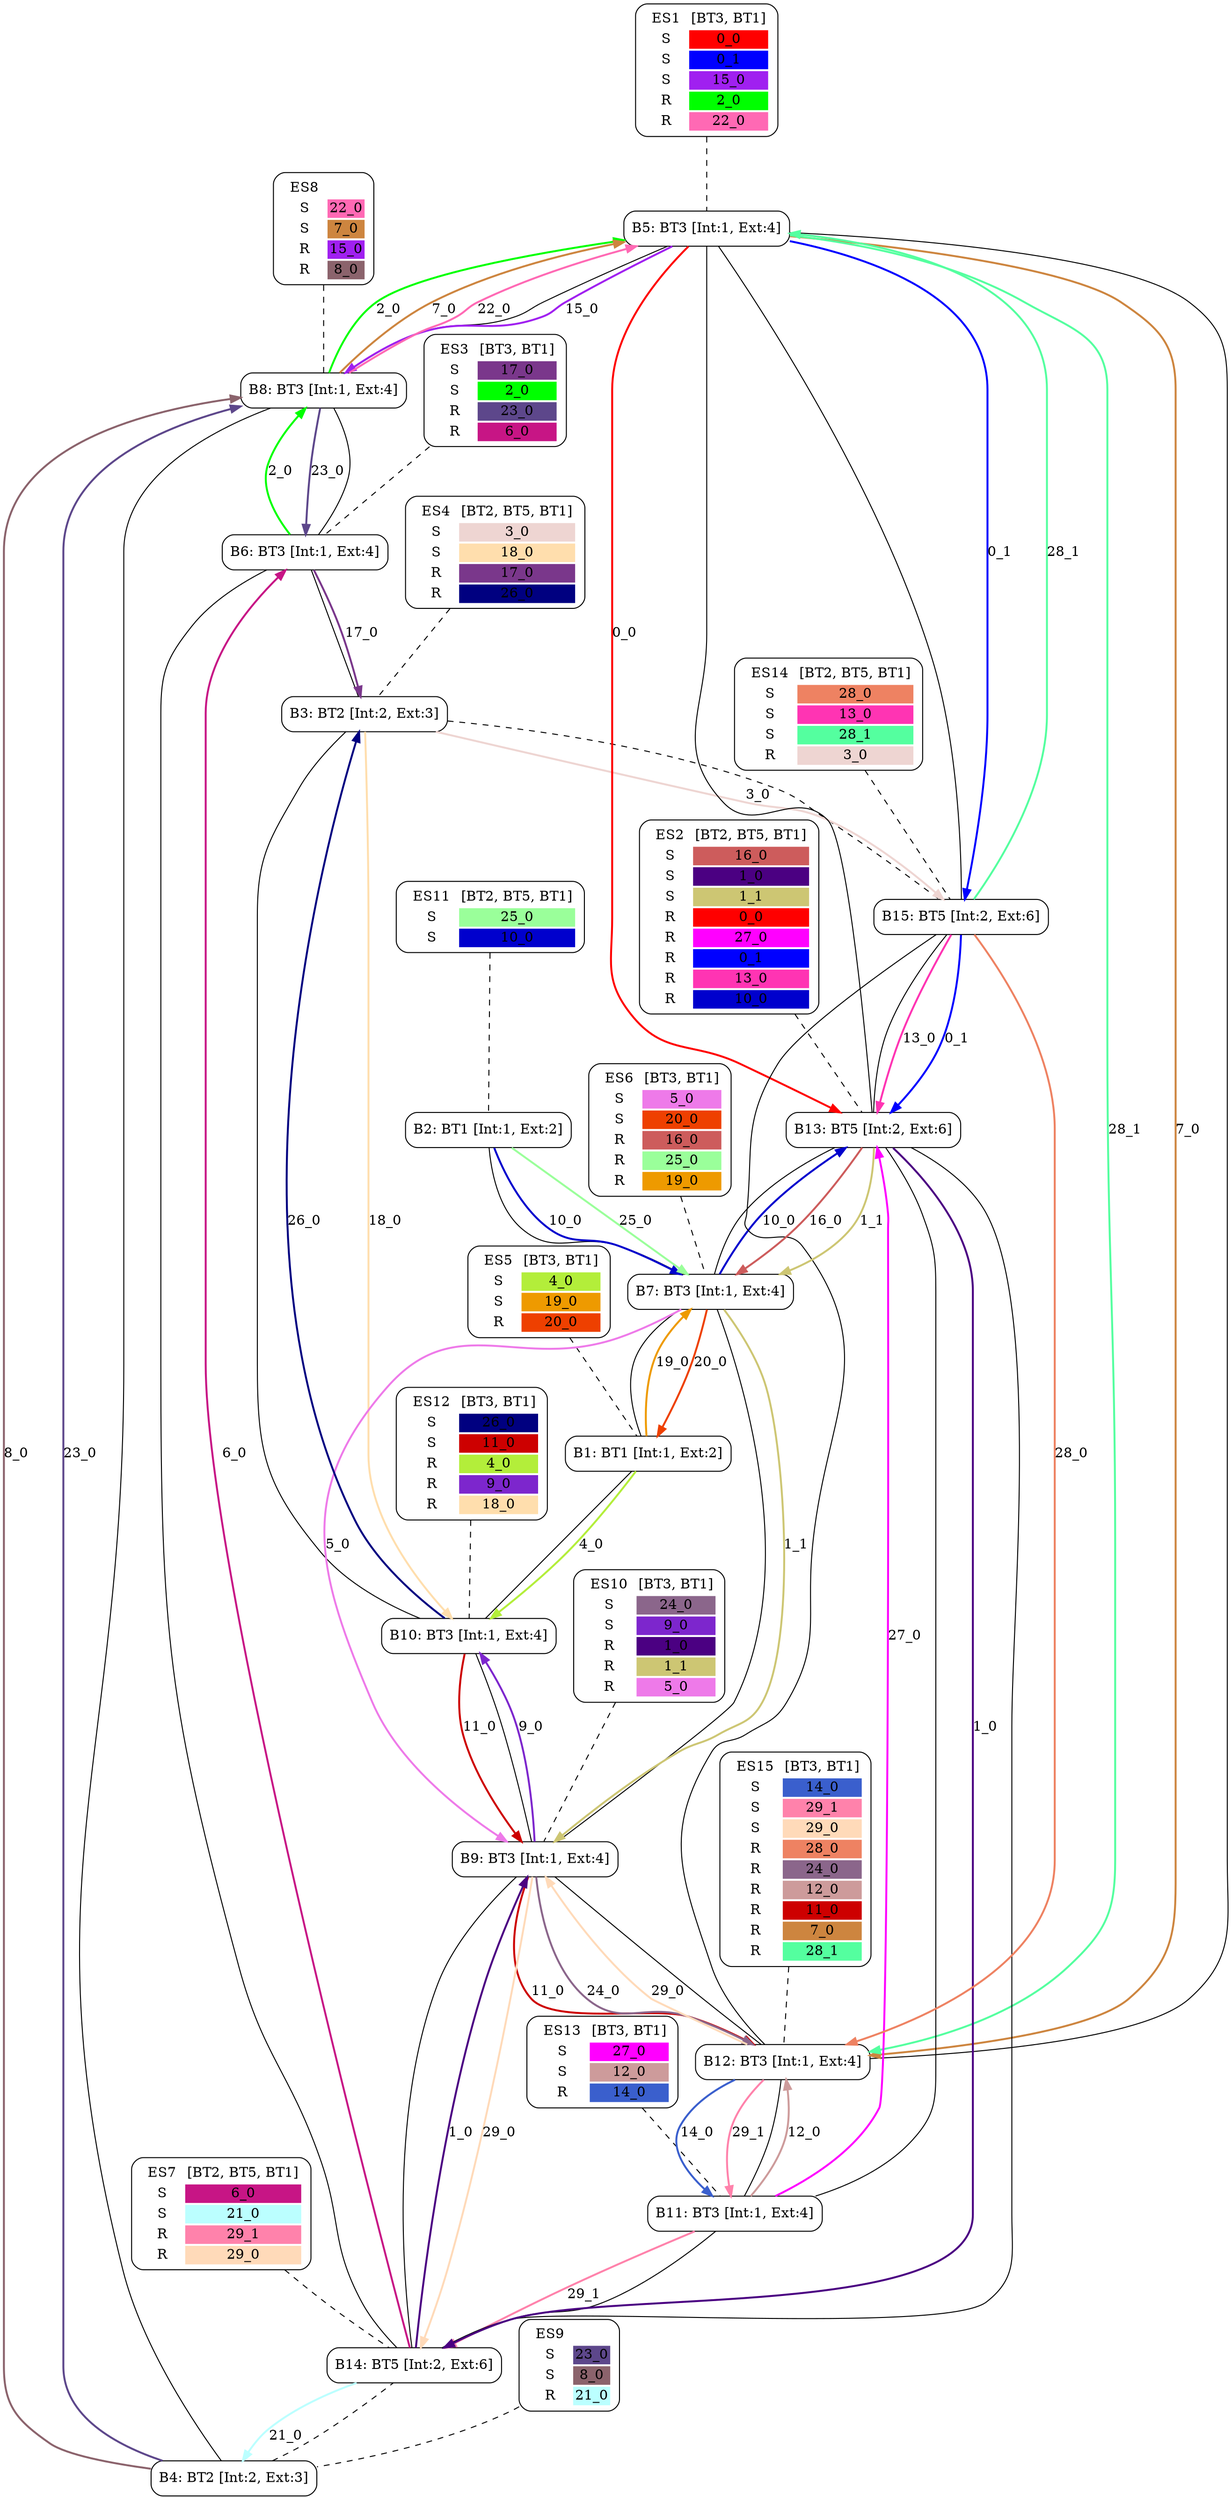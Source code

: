 digraph network {
  ES1 [ label=<<TABLE  BORDER="0"><TR> <TD ALIGN="CENTER" BORDER="0"> ES1 </TD> <TD>[BT3, BT1]</TD> </TR><TR><TD>S</TD><TD BGCOLOR="red">0_0</TD></TR>
<TR><TD>S</TD><TD BGCOLOR="blue">0_1</TD></TR>
<TR><TD>S</TD><TD BGCOLOR="purple">15_0</TD></TR>
<TR><TD>R</TD><TD BGCOLOR="green">2_0</TD></TR>
<TR><TD>R</TD><TD BGCOLOR="hotpink">22_0</TD></TR>
</TABLE>> shape="box" style="rounded" ];
  ES2 [ label=<<TABLE  BORDER="0"><TR> <TD ALIGN="CENTER" BORDER="0"> ES2 </TD> <TD>[BT2, BT5, BT1]</TD> </TR><TR><TD>S</TD><TD BGCOLOR="indianred">16_0</TD></TR>
<TR><TD>S</TD><TD BGCOLOR="indigo">1_0</TD></TR>
<TR><TD>S</TD><TD BGCOLOR="khaki3">1_1</TD></TR>
<TR><TD>R</TD><TD BGCOLOR="red">0_0</TD></TR>
<TR><TD>R</TD><TD BGCOLOR="magenta1">27_0</TD></TR>
<TR><TD>R</TD><TD BGCOLOR="blue">0_1</TD></TR>
<TR><TD>R</TD><TD BGCOLOR="maroon1">13_0</TD></TR>
<TR><TD>R</TD><TD BGCOLOR="mediumblue">10_0</TD></TR>
</TABLE>> shape="box" style="rounded" ];
  ES3 [ label=<<TABLE  BORDER="0"><TR> <TD ALIGN="CENTER" BORDER="0"> ES3 </TD> <TD>[BT3, BT1]</TD> </TR><TR><TD>S</TD><TD BGCOLOR="mediumorchid4">17_0</TD></TR>
<TR><TD>S</TD><TD BGCOLOR="green">2_0</TD></TR>
<TR><TD>R</TD><TD BGCOLOR="mediumpurple4">23_0</TD></TR>
<TR><TD>R</TD><TD BGCOLOR="mediumvioletred">6_0</TD></TR>
</TABLE>> shape="box" style="rounded" ];
  ES4 [ label=<<TABLE  BORDER="0"><TR> <TD ALIGN="CENTER" BORDER="0"> ES4 </TD> <TD>[BT2, BT5, BT1]</TD> </TR><TR><TD>S</TD><TD BGCOLOR="mistyrose2">3_0</TD></TR>
<TR><TD>S</TD><TD BGCOLOR="navajowhite1">18_0</TD></TR>
<TR><TD>R</TD><TD BGCOLOR="mediumorchid4">17_0</TD></TR>
<TR><TD>R</TD><TD BGCOLOR="navyblue">26_0</TD></TR>
</TABLE>> shape="box" style="rounded" ];
  ES5 [ label=<<TABLE  BORDER="0"><TR> <TD ALIGN="CENTER" BORDER="0"> ES5 </TD> <TD>[BT3, BT1]</TD> </TR><TR><TD>S</TD><TD BGCOLOR="olivedrab2">4_0</TD></TR>
<TR><TD>S</TD><TD BGCOLOR="orange2">19_0</TD></TR>
<TR><TD>R</TD><TD BGCOLOR="orangered2">20_0</TD></TR>
</TABLE>> shape="box" style="rounded" ];
  ES6 [ label=<<TABLE  BORDER="0"><TR> <TD ALIGN="CENTER" BORDER="0"> ES6 </TD> <TD>[BT3, BT1]</TD> </TR><TR><TD>S</TD><TD BGCOLOR="orchid2">5_0</TD></TR>
<TR><TD>S</TD><TD BGCOLOR="orangered2">20_0</TD></TR>
<TR><TD>R</TD><TD BGCOLOR="indianred">16_0</TD></TR>
<TR><TD>R</TD><TD BGCOLOR="palegreen1">25_0</TD></TR>
<TR><TD>R</TD><TD BGCOLOR="orange2">19_0</TD></TR>
</TABLE>> shape="box" style="rounded" ];
  ES7 [ label=<<TABLE  BORDER="0"><TR> <TD ALIGN="CENTER" BORDER="0"> ES7 </TD> <TD>[BT2, BT5, BT1]</TD> </TR><TR><TD>S</TD><TD BGCOLOR="mediumvioletred">6_0</TD></TR>
<TR><TD>S</TD><TD BGCOLOR="paleturquoise1">21_0</TD></TR>
<TR><TD>R</TD><TD BGCOLOR="palevioletred1">29_1</TD></TR>
<TR><TD>R</TD><TD BGCOLOR="peachpuff">29_0</TD></TR>
</TABLE>> shape="box" style="rounded" ];
  ES8 [ label=<<TABLE  BORDER="0"><TR> <TD ALIGN="CENTER" BORDER="0"> ES8 </TD>  </TR><TR><TD>S</TD><TD BGCOLOR="hotpink">22_0</TD></TR>
<TR><TD>S</TD><TD BGCOLOR="peru">7_0</TD></TR>
<TR><TD>R</TD><TD BGCOLOR="purple">15_0</TD></TR>
<TR><TD>R</TD><TD BGCOLOR="pink4">8_0</TD></TR>
</TABLE>> shape="box" style="rounded" ];
  ES9 [ label=<<TABLE  BORDER="0"><TR> <TD ALIGN="CENTER" BORDER="0"> ES9 </TD>  </TR><TR><TD>S</TD><TD BGCOLOR="mediumpurple4">23_0</TD></TR>
<TR><TD>S</TD><TD BGCOLOR="pink4">8_0</TD></TR>
<TR><TD>R</TD><TD BGCOLOR="paleturquoise1">21_0</TD></TR>
</TABLE>> shape="box" style="rounded" ];
  ES10 [ label=<<TABLE  BORDER="0"><TR> <TD ALIGN="CENTER" BORDER="0"> ES10 </TD> <TD>[BT3, BT1]</TD> </TR><TR><TD>S</TD><TD BGCOLOR="plum4">24_0</TD></TR>
<TR><TD>S</TD><TD BGCOLOR="purple3">9_0</TD></TR>
<TR><TD>R</TD><TD BGCOLOR="indigo">1_0</TD></TR>
<TR><TD>R</TD><TD BGCOLOR="khaki3">1_1</TD></TR>
<TR><TD>R</TD><TD BGCOLOR="orchid2">5_0</TD></TR>
</TABLE>> shape="box" style="rounded" ];
  ES11 [ label=<<TABLE  BORDER="0"><TR> <TD ALIGN="CENTER" BORDER="0"> ES11 </TD> <TD>[BT2, BT5, BT1]</TD> </TR><TR><TD>S</TD><TD BGCOLOR="palegreen1">25_0</TD></TR>
<TR><TD>S</TD><TD BGCOLOR="mediumblue">10_0</TD></TR>
</TABLE>> shape="box" style="rounded" ];
  ES12 [ label=<<TABLE  BORDER="0"><TR> <TD ALIGN="CENTER" BORDER="0"> ES12 </TD> <TD>[BT3, BT1]</TD> </TR><TR><TD>S</TD><TD BGCOLOR="navyblue">26_0</TD></TR>
<TR><TD>S</TD><TD BGCOLOR="red3">11_0</TD></TR>
<TR><TD>R</TD><TD BGCOLOR="olivedrab2">4_0</TD></TR>
<TR><TD>R</TD><TD BGCOLOR="purple3">9_0</TD></TR>
<TR><TD>R</TD><TD BGCOLOR="navajowhite1">18_0</TD></TR>
</TABLE>> shape="box" style="rounded" ];
  ES13 [ label=<<TABLE  BORDER="0"><TR> <TD ALIGN="CENTER" BORDER="0"> ES13 </TD> <TD>[BT3, BT1]</TD> </TR><TR><TD>S</TD><TD BGCOLOR="magenta1">27_0</TD></TR>
<TR><TD>S</TD><TD BGCOLOR="rosybrown3">12_0</TD></TR>
<TR><TD>R</TD><TD BGCOLOR="royalblue3">14_0</TD></TR>
</TABLE>> shape="box" style="rounded" ];
  ES14 [ label=<<TABLE  BORDER="0"><TR> <TD ALIGN="CENTER" BORDER="0"> ES14 </TD> <TD>[BT2, BT5, BT1]</TD> </TR><TR><TD>S</TD><TD BGCOLOR="salmon2">28_0</TD></TR>
<TR><TD>S</TD><TD BGCOLOR="maroon1">13_0</TD></TR>
<TR><TD>S</TD><TD BGCOLOR="seagreen1">28_1</TD></TR>
<TR><TD>R</TD><TD BGCOLOR="mistyrose2">3_0</TD></TR>
</TABLE>> shape="box" style="rounded" ];
  ES15 [ label=<<TABLE  BORDER="0"><TR> <TD ALIGN="CENTER" BORDER="0"> ES15 </TD> <TD>[BT3, BT1]</TD> </TR><TR><TD>S</TD><TD BGCOLOR="royalblue3">14_0</TD></TR>
<TR><TD>S</TD><TD BGCOLOR="palevioletred1">29_1</TD></TR>
<TR><TD>S</TD><TD BGCOLOR="peachpuff">29_0</TD></TR>
<TR><TD>R</TD><TD BGCOLOR="salmon2">28_0</TD></TR>
<TR><TD>R</TD><TD BGCOLOR="plum4">24_0</TD></TR>
<TR><TD>R</TD><TD BGCOLOR="rosybrown3">12_0</TD></TR>
<TR><TD>R</TD><TD BGCOLOR="red3">11_0</TD></TR>
<TR><TD>R</TD><TD BGCOLOR="peru">7_0</TD></TR>
<TR><TD>R</TD><TD BGCOLOR="seagreen1">28_1</TD></TR>
</TABLE>> shape="box" style="rounded" ];
  B1 [ label="B1: BT1 [Int:1, Ext:2]" shape="box" style="rounded" ];
  B2 [ label="B2: BT1 [Int:1, Ext:2]" shape="box" style="rounded" ];
  B3 [ label="B3: BT2 [Int:2, Ext:3]" shape="box" style="rounded" ];
  B4 [ label="B4: BT2 [Int:2, Ext:3]" shape="box" style="rounded" ];
  B5 [ label="B5: BT3 [Int:1, Ext:4]" shape="box" style="rounded" ];
  B6 [ label="B6: BT3 [Int:1, Ext:4]" shape="box" style="rounded" ];
  B7 [ label="B7: BT3 [Int:1, Ext:4]" shape="box" style="rounded" ];
  B8 [ label="B8: BT3 [Int:1, Ext:4]" shape="box" style="rounded" ];
  B9 [ label="B9: BT3 [Int:1, Ext:4]" shape="box" style="rounded" ];
  B10 [ label="B10: BT3 [Int:1, Ext:4]" shape="box" style="rounded" ];
  B11 [ label="B11: BT3 [Int:1, Ext:4]" shape="box" style="rounded" ];
  B12 [ label="B12: BT3 [Int:1, Ext:4]" shape="box" style="rounded" ];
  B13 [ label="B13: BT5 [Int:2, Ext:6]" shape="box" style="rounded" ];
  B14 [ label="B14: BT5 [Int:2, Ext:6]" shape="box" style="rounded" ];
  B15 [ label="B15: BT5 [Int:2, Ext:6]" shape="box" style="rounded" ];
  ES1 -> B5 [ style="dashed" arrowhead="none" ];
  ES2 -> B13 [ style="dashed" arrowhead="none" ];
  ES3 -> B6 [ style="dashed" arrowhead="none" ];
  ES4 -> B3 [ style="dashed" arrowhead="none" ];
  ES5 -> B1 [ style="dashed" arrowhead="none" ];
  ES6 -> B7 [ style="dashed" arrowhead="none" ];
  ES7 -> B14 [ style="dashed" arrowhead="none" ];
  ES8 -> B8 [ style="dashed" arrowhead="none" ];
  ES9 -> B4 [ style="dashed" arrowhead="none" ];
  ES10 -> B9 [ style="dashed" arrowhead="none" ];
  ES11 -> B2 [ style="dashed" arrowhead="none" ];
  ES12 -> B10 [ style="dashed" arrowhead="none" ];
  ES13 -> B11 [ style="dashed" arrowhead="none" ];
  ES14 -> B15 [ style="dashed" arrowhead="none" ];
  ES15 -> B12 [ style="dashed" arrowhead="none" ];
  B1 -> B7 [ arrowhead="none" ];
  B1 -> B10 [ arrowhead="none" ];
  B2 -> B7 [ arrowhead="none" ];
  B3 -> B6 [ arrowhead="none" ];
  B3 -> B10 [ arrowhead="none" ];
  B3 -> B15 [ style="dashed" arrowhead="none" ];
  B4 -> B8 [ arrowhead="none" ];
  B4 -> B14 [ style="dashed" arrowhead="none" ];
  B5 -> B8 [ arrowhead="none" ];
  B5 -> B12 [ arrowhead="none" ];
  B5 -> B13 [ arrowhead="none" ];
  B5 -> B15 [ arrowhead="none" ];
  B6 -> B8 [ arrowhead="none" ];
  B6 -> B14 [ arrowhead="none" ];
  B7 -> B9 [ arrowhead="none" ];
  B7 -> B13 [ arrowhead="none" ];
  B9 -> B10 [ arrowhead="none" ];
  B9 -> B12 [ arrowhead="none" ];
  B9 -> B14 [ arrowhead="none" ];
  B11 -> B12 [ arrowhead="none" ];
  B11 -> B13 [ arrowhead="none" ];
  B11 -> B14 [ arrowhead="none" ];
  B12 -> B15 [ arrowhead="none" ];
  B13 -> B14 [ arrowhead="none" ];
  B13 -> B15 [ arrowhead="none" ];
  B5 -> B13 [ label="0_0" color="red" style="bold" ];
  B5 -> B15 [ label="0_1" color="blue" style="bold" ];
  B15 -> B13 [ label="0_1" color="blue" style="bold" ];
  B13 -> B14 [ label="1_0" color="indigo" style="bold" ];
  B14 -> B9 [ label="1_0" color="indigo" style="bold" ];
  B13 -> B7 [ label="1_1" color="khaki3" style="bold" ];
  B7 -> B9 [ label="1_1" color="khaki3" style="bold" ];
  B6 -> B8 [ label="2_0" color="green" style="bold" ];
  B8 -> B5 [ label="2_0" color="green" style="bold" ];
  B3 -> B15 [ label="3_0" color="mistyrose2" style="bold" ];
  B1 -> B10 [ label="4_0" color="olivedrab2" style="bold" ];
  B7 -> B9 [ label="5_0" color="orchid2" style="bold" ];
  B14 -> B6 [ label="6_0" color="mediumvioletred" style="bold" ];
  B8 -> B5 [ label="7_0" color="peru" style="bold" ];
  B5 -> B12 [ label="7_0" color="peru" style="bold" ];
  B4 -> B8 [ label="8_0" color="pink4" style="bold" ];
  B9 -> B10 [ label="9_0" color="purple3" style="bold" ];
  B2 -> B7 [ label="10_0" color="mediumblue" style="bold" ];
  B7 -> B13 [ label="10_0" color="mediumblue" style="bold" ];
  B10 -> B9 [ label="11_0" color="red3" style="bold" ];
  B9 -> B12 [ label="11_0" color="red3" style="bold" ];
  B11 -> B12 [ label="12_0" color="rosybrown3" style="bold" ];
  B15 -> B13 [ label="13_0" color="maroon1" style="bold" ];
  B12 -> B11 [ label="14_0" color="royalblue3" style="bold" ];
  B5 -> B8 [ label="15_0" color="purple" style="bold" ];
  B13 -> B7 [ label="16_0" color="indianred" style="bold" ];
  B6 -> B3 [ label="17_0" color="mediumorchid4" style="bold" ];
  B3 -> B10 [ label="18_0" color="navajowhite1" style="bold" ];
  B1 -> B7 [ label="19_0" color="orange2" style="bold" ];
  B7 -> B1 [ label="20_0" color="orangered2" style="bold" ];
  B14 -> B4 [ label="21_0" color="paleturquoise1" style="bold" ];
  B8 -> B5 [ label="22_0" color="hotpink" style="bold" ];
  B4 -> B8 [ label="23_0" color="mediumpurple4" style="bold" ];
  B8 -> B6 [ label="23_0" color="mediumpurple4" style="bold" ];
  B9 -> B12 [ label="24_0" color="plum4" style="bold" ];
  B2 -> B7 [ label="25_0" color="palegreen1" style="bold" ];
  B10 -> B3 [ label="26_0" color="navyblue" style="bold" ];
  B11 -> B13 [ label="27_0" color="magenta1" style="bold" ];
  B15 -> B12 [ label="28_0" color="salmon2" style="bold" ];
  B15 -> B5 [ label="28_1" color="seagreen1" style="bold" ];
  B5 -> B12 [ label="28_1" color="seagreen1" style="bold" ];
  B12 -> B9 [ label="29_0" color="peachpuff" style="bold" ];
  B9 -> B14 [ label="29_0" color="peachpuff" style="bold" ];
  B12 -> B11 [ label="29_1" color="palevioletred1" style="bold" ];
  B11 -> B14 [ label="29_1" color="palevioletred1" style="bold" ];
}
